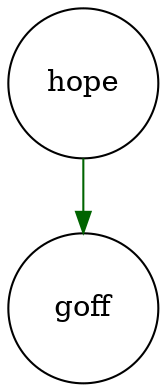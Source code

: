 digraph fullagr_hope_goff { 
 K=0.6 
 hope -> { goff } [color="darkgreen", arrowhead="normal", penwidth=1, href="#258"]; 
 "hope" [shape="circle", fixedsize="true", height=1, width=1, style="filled", fillcolor="white", href="#hope"]; 
 "goff" [shape="circle", fixedsize="true", height=1, width=1, style="filled", fillcolor="white", href="#goff"]; 

}